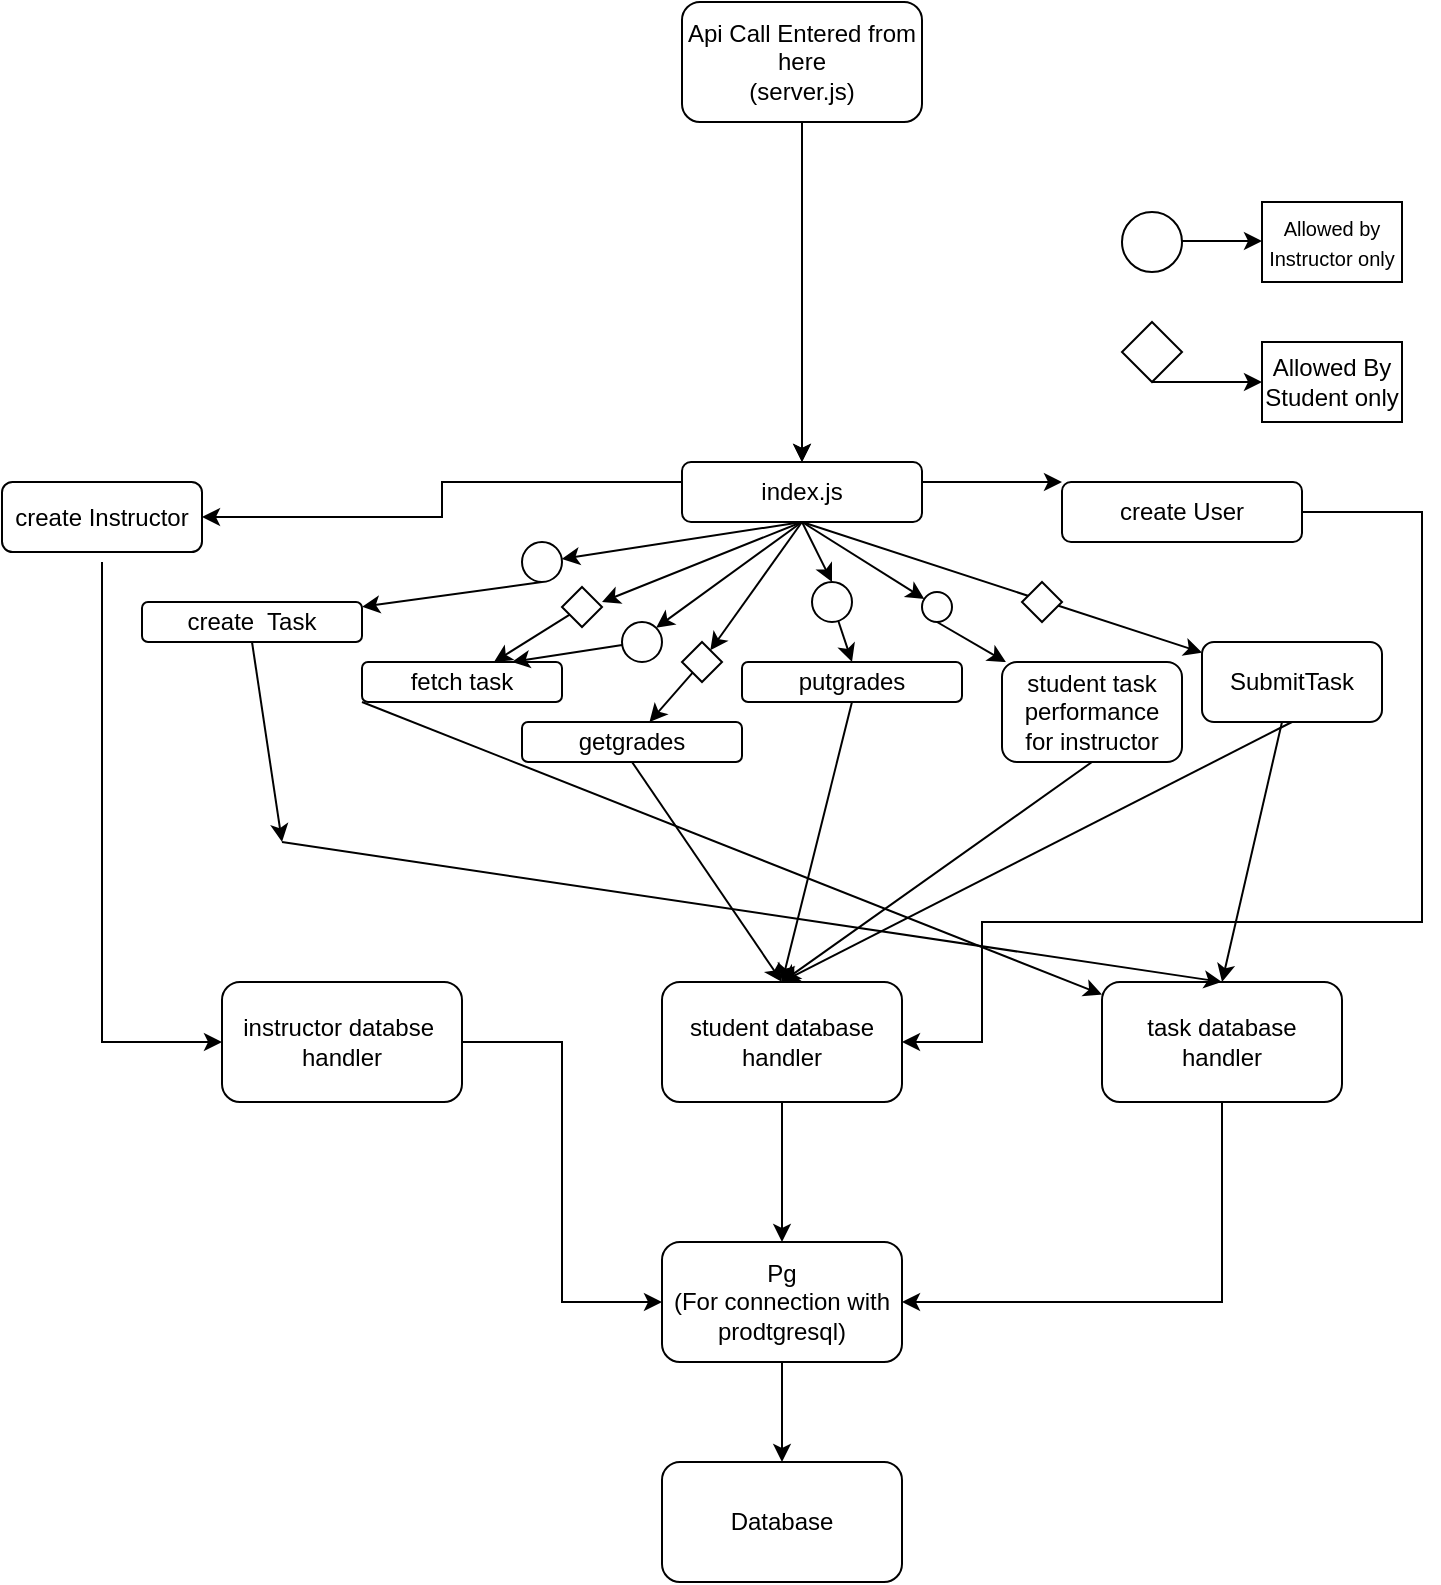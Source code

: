 <mxfile version="13.5.3" type="device"><diagram id="To8EbIUCO1EOyzG-bjYK" name="Page-1"><mxGraphModel dx="1038" dy="548" grid="1" gridSize="10" guides="1" tooltips="1" connect="1" arrows="1" fold="1" page="1" pageScale="1" pageWidth="850" pageHeight="1100" math="0" shadow="0"><root><mxCell id="0"/><mxCell id="1" parent="0"/><mxCell id="P4rewkRWY7gK8YSBbPWE-1" value="Api Call Entered from here&lt;br&gt;(server.js)" style="rounded=1;whiteSpace=wrap;html=1;" parent="1" vertex="1"><mxGeometry x="350" y="10" width="120" height="60" as="geometry"/></mxCell><mxCell id="P4rewkRWY7gK8YSBbPWE-2" value="" style="endArrow=classic;html=1;exitX=0.5;exitY=1;exitDx=0;exitDy=0;entryX=0.5;entryY=0;entryDx=0;entryDy=0;" parent="1" source="P4rewkRWY7gK8YSBbPWE-1" target="P4rewkRWY7gK8YSBbPWE-5" edge="1"><mxGeometry width="50" height="50" relative="1" as="geometry"><mxPoint x="400" y="310" as="sourcePoint"/><mxPoint x="410" y="120" as="targetPoint"/></mxGeometry></mxCell><mxCell id="P4rewkRWY7gK8YSBbPWE-52" style="edgeStyle=orthogonalEdgeStyle;rounded=0;orthogonalLoop=1;jettySize=auto;html=1;entryX=1;entryY=0.5;entryDx=0;entryDy=0;exitX=0;exitY=0.25;exitDx=0;exitDy=0;" parent="1" source="P4rewkRWY7gK8YSBbPWE-5" target="P4rewkRWY7gK8YSBbPWE-48" edge="1"><mxGeometry relative="1" as="geometry"><mxPoint x="350" y="150" as="sourcePoint"/><Array as="points"><mxPoint x="350" y="250"/><mxPoint x="230" y="250"/><mxPoint x="230" y="268"/></Array></mxGeometry></mxCell><mxCell id="P4rewkRWY7gK8YSBbPWE-55" style="edgeStyle=orthogonalEdgeStyle;rounded=0;orthogonalLoop=1;jettySize=auto;html=1;exitX=1;exitY=0.25;exitDx=0;exitDy=0;" parent="1" source="P4rewkRWY7gK8YSBbPWE-5" target="P4rewkRWY7gK8YSBbPWE-54" edge="1"><mxGeometry relative="1" as="geometry"><mxPoint x="470" y="170" as="sourcePoint"/><Array as="points"><mxPoint x="470" y="250"/></Array></mxGeometry></mxCell><mxCell id="P4rewkRWY7gK8YSBbPWE-4" value="" style="endArrow=classic;html=1;exitX=0.5;exitY=1;exitDx=0;exitDy=0;" parent="1" target="P4rewkRWY7gK8YSBbPWE-5" edge="1"><mxGeometry width="50" height="50" relative="1" as="geometry"><mxPoint x="410" y="180" as="sourcePoint"/><mxPoint x="410" y="220" as="targetPoint"/></mxGeometry></mxCell><mxCell id="P4rewkRWY7gK8YSBbPWE-5" value="index.js" style="rounded=1;whiteSpace=wrap;html=1;" parent="1" vertex="1"><mxGeometry x="350" y="240" width="120" height="30" as="geometry"/></mxCell><mxCell id="P4rewkRWY7gK8YSBbPWE-6" value="" style="endArrow=classic;html=1;exitX=0.5;exitY=1;exitDx=0;exitDy=0;" parent="1" source="P4rewkRWY7gK8YSBbPWE-30" target="P4rewkRWY7gK8YSBbPWE-7" edge="1"><mxGeometry width="50" height="50" relative="1" as="geometry"><mxPoint x="350" y="300" as="sourcePoint"/><mxPoint x="80" y="320" as="targetPoint"/></mxGeometry></mxCell><mxCell id="P4rewkRWY7gK8YSBbPWE-7" value="create&amp;nbsp; Task" style="rounded=1;whiteSpace=wrap;html=1;" parent="1" vertex="1"><mxGeometry x="80" y="310" width="110" height="20" as="geometry"/></mxCell><mxCell id="P4rewkRWY7gK8YSBbPWE-8" value="" style="endArrow=classic;html=1;" parent="1" source="P4rewkRWY7gK8YSBbPWE-36" target="P4rewkRWY7gK8YSBbPWE-9" edge="1"><mxGeometry width="50" height="50" relative="1" as="geometry"><mxPoint x="410" y="270" as="sourcePoint"/><mxPoint x="240" y="320" as="targetPoint"/></mxGeometry></mxCell><mxCell id="P4rewkRWY7gK8YSBbPWE-9" value="fetch task" style="rounded=1;whiteSpace=wrap;html=1;" parent="1" vertex="1"><mxGeometry x="190" y="340" width="100" height="20" as="geometry"/></mxCell><mxCell id="P4rewkRWY7gK8YSBbPWE-10" value="" style="endArrow=classic;html=1;" parent="1" source="P4rewkRWY7gK8YSBbPWE-38" target="P4rewkRWY7gK8YSBbPWE-11" edge="1"><mxGeometry width="50" height="50" relative="1" as="geometry"><mxPoint x="410" y="270" as="sourcePoint"/><mxPoint x="360" y="320" as="targetPoint"/></mxGeometry></mxCell><mxCell id="P4rewkRWY7gK8YSBbPWE-11" value="getgrades" style="rounded=1;whiteSpace=wrap;html=1;" parent="1" vertex="1"><mxGeometry x="270" y="370" width="110" height="20" as="geometry"/></mxCell><mxCell id="P4rewkRWY7gK8YSBbPWE-12" value="putgrades" style="rounded=1;whiteSpace=wrap;html=1;" parent="1" vertex="1"><mxGeometry x="380" y="340" width="110" height="20" as="geometry"/></mxCell><mxCell id="P4rewkRWY7gK8YSBbPWE-13" value="" style="endArrow=classic;html=1;entryX=0.5;entryY=0;entryDx=0;entryDy=0;" parent="1" source="P4rewkRWY7gK8YSBbPWE-32" target="P4rewkRWY7gK8YSBbPWE-12" edge="1"><mxGeometry width="50" height="50" relative="1" as="geometry"><mxPoint x="410" y="270" as="sourcePoint"/><mxPoint x="390" y="250" as="targetPoint"/></mxGeometry></mxCell><mxCell id="P4rewkRWY7gK8YSBbPWE-14" value="" style="endArrow=classic;html=1;exitX=0.5;exitY=1;exitDx=0;exitDy=0;" parent="1" source="P4rewkRWY7gK8YSBbPWE-34" target="P4rewkRWY7gK8YSBbPWE-15" edge="1"><mxGeometry width="50" height="50" relative="1" as="geometry"><mxPoint x="340" y="300" as="sourcePoint"/><mxPoint x="600" y="320" as="targetPoint"/></mxGeometry></mxCell><mxCell id="P4rewkRWY7gK8YSBbPWE-15" value="student task performance&lt;br&gt;for instructor" style="rounded=1;whiteSpace=wrap;html=1;" parent="1" vertex="1"><mxGeometry x="510" y="340" width="90" height="50" as="geometry"/></mxCell><mxCell id="P4rewkRWY7gK8YSBbPWE-16" value="" style="endArrow=classic;html=1;" parent="1" target="P4rewkRWY7gK8YSBbPWE-17" edge="1"><mxGeometry width="50" height="50" relative="1" as="geometry"><mxPoint x="410" y="270" as="sourcePoint"/><mxPoint x="660" y="330" as="targetPoint"/></mxGeometry></mxCell><mxCell id="P4rewkRWY7gK8YSBbPWE-17" value="SubmitTask" style="rounded=1;whiteSpace=wrap;html=1;" parent="1" vertex="1"><mxGeometry x="610" y="330" width="90" height="40" as="geometry"/></mxCell><mxCell id="P4rewkRWY7gK8YSBbPWE-58" style="edgeStyle=orthogonalEdgeStyle;rounded=0;orthogonalLoop=1;jettySize=auto;html=1;entryX=0;entryY=0.5;entryDx=0;entryDy=0;" parent="1" source="P4rewkRWY7gK8YSBbPWE-18" target="P4rewkRWY7gK8YSBbPWE-57" edge="1"><mxGeometry relative="1" as="geometry"/></mxCell><mxCell id="P4rewkRWY7gK8YSBbPWE-18" value="instructor databse&amp;nbsp;&lt;br&gt;handler" style="rounded=1;whiteSpace=wrap;html=1;" parent="1" vertex="1"><mxGeometry x="120" y="500" width="120" height="60" as="geometry"/></mxCell><mxCell id="P4rewkRWY7gK8YSBbPWE-59" style="edgeStyle=orthogonalEdgeStyle;rounded=0;orthogonalLoop=1;jettySize=auto;html=1;" parent="1" source="P4rewkRWY7gK8YSBbPWE-19" target="P4rewkRWY7gK8YSBbPWE-57" edge="1"><mxGeometry relative="1" as="geometry"/></mxCell><mxCell id="P4rewkRWY7gK8YSBbPWE-19" value="student database handler" style="rounded=1;whiteSpace=wrap;html=1;" parent="1" vertex="1"><mxGeometry x="340" y="500" width="120" height="60" as="geometry"/></mxCell><mxCell id="P4rewkRWY7gK8YSBbPWE-60" style="edgeStyle=orthogonalEdgeStyle;rounded=0;orthogonalLoop=1;jettySize=auto;html=1;entryX=1;entryY=0.5;entryDx=0;entryDy=0;exitX=0.5;exitY=1;exitDx=0;exitDy=0;" parent="1" source="P4rewkRWY7gK8YSBbPWE-21" target="P4rewkRWY7gK8YSBbPWE-57" edge="1"><mxGeometry relative="1" as="geometry"/></mxCell><mxCell id="P4rewkRWY7gK8YSBbPWE-21" value="task database handler" style="rounded=1;whiteSpace=wrap;html=1;" parent="1" vertex="1"><mxGeometry x="560" y="500" width="120" height="60" as="geometry"/></mxCell><mxCell id="P4rewkRWY7gK8YSBbPWE-22" value="" style="endArrow=classic;html=1;exitX=0.5;exitY=1;exitDx=0;exitDy=0;" parent="1" source="P4rewkRWY7gK8YSBbPWE-7" edge="1"><mxGeometry width="50" height="50" relative="1" as="geometry"><mxPoint x="340" y="530" as="sourcePoint"/><mxPoint x="150" y="430" as="targetPoint"/></mxGeometry></mxCell><mxCell id="P4rewkRWY7gK8YSBbPWE-23" value="" style="endArrow=classic;html=1;exitX=0;exitY=1;exitDx=0;exitDy=0;" parent="1" source="P4rewkRWY7gK8YSBbPWE-9" target="P4rewkRWY7gK8YSBbPWE-21" edge="1"><mxGeometry width="50" height="50" relative="1" as="geometry"><mxPoint x="340" y="530" as="sourcePoint"/><mxPoint x="390" y="480" as="targetPoint"/></mxGeometry></mxCell><mxCell id="P4rewkRWY7gK8YSBbPWE-24" value="" style="endArrow=classic;html=1;entryX=0.5;entryY=0;entryDx=0;entryDy=0;exitX=0.5;exitY=1;exitDx=0;exitDy=0;" parent="1" source="P4rewkRWY7gK8YSBbPWE-12" target="P4rewkRWY7gK8YSBbPWE-19" edge="1"><mxGeometry width="50" height="50" relative="1" as="geometry"><mxPoint x="340" y="530" as="sourcePoint"/><mxPoint x="390" y="480" as="targetPoint"/></mxGeometry></mxCell><mxCell id="P4rewkRWY7gK8YSBbPWE-25" value="" style="endArrow=classic;html=1;exitX=0.5;exitY=1;exitDx=0;exitDy=0;" parent="1" source="P4rewkRWY7gK8YSBbPWE-11" edge="1"><mxGeometry width="50" height="50" relative="1" as="geometry"><mxPoint x="340" y="530" as="sourcePoint"/><mxPoint x="400" y="500" as="targetPoint"/></mxGeometry></mxCell><mxCell id="P4rewkRWY7gK8YSBbPWE-26" value="" style="endArrow=classic;html=1;entryX=0.5;entryY=0;entryDx=0;entryDy=0;" parent="1" target="P4rewkRWY7gK8YSBbPWE-21" edge="1"><mxGeometry width="50" height="50" relative="1" as="geometry"><mxPoint x="150" y="430" as="sourcePoint"/><mxPoint x="410" y="440" as="targetPoint"/></mxGeometry></mxCell><mxCell id="P4rewkRWY7gK8YSBbPWE-27" value="" style="endArrow=classic;html=1;exitX=0.5;exitY=1;exitDx=0;exitDy=0;entryX=0.5;entryY=0;entryDx=0;entryDy=0;" parent="1" source="P4rewkRWY7gK8YSBbPWE-15" target="P4rewkRWY7gK8YSBbPWE-19" edge="1"><mxGeometry width="50" height="50" relative="1" as="geometry"><mxPoint x="360" y="490" as="sourcePoint"/><mxPoint x="410" y="440" as="targetPoint"/></mxGeometry></mxCell><mxCell id="P4rewkRWY7gK8YSBbPWE-28" value="" style="endArrow=classic;html=1;exitX=0.5;exitY=1;exitDx=0;exitDy=0;entryX=0.5;entryY=0;entryDx=0;entryDy=0;" parent="1" source="P4rewkRWY7gK8YSBbPWE-17" target="P4rewkRWY7gK8YSBbPWE-19" edge="1"><mxGeometry width="50" height="50" relative="1" as="geometry"><mxPoint x="360" y="490" as="sourcePoint"/><mxPoint x="410" y="440" as="targetPoint"/></mxGeometry></mxCell><mxCell id="P4rewkRWY7gK8YSBbPWE-29" value="" style="endArrow=classic;html=1;entryX=0.5;entryY=0;entryDx=0;entryDy=0;" parent="1" target="P4rewkRWY7gK8YSBbPWE-21" edge="1"><mxGeometry width="50" height="50" relative="1" as="geometry"><mxPoint x="650" y="370" as="sourcePoint"/><mxPoint x="410" y="440" as="targetPoint"/></mxGeometry></mxCell><mxCell id="P4rewkRWY7gK8YSBbPWE-30" value="" style="ellipse;whiteSpace=wrap;html=1;aspect=fixed;" parent="1" vertex="1"><mxGeometry x="270" y="280" width="20" height="20" as="geometry"/></mxCell><mxCell id="P4rewkRWY7gK8YSBbPWE-31" value="" style="endArrow=classic;html=1;exitX=0.5;exitY=1;exitDx=0;exitDy=0;" parent="1" source="P4rewkRWY7gK8YSBbPWE-5" target="P4rewkRWY7gK8YSBbPWE-30" edge="1"><mxGeometry width="50" height="50" relative="1" as="geometry"><mxPoint x="410" y="270" as="sourcePoint"/><mxPoint x="190" y="310" as="targetPoint"/></mxGeometry></mxCell><mxCell id="P4rewkRWY7gK8YSBbPWE-32" value="" style="ellipse;whiteSpace=wrap;html=1;aspect=fixed;" parent="1" vertex="1"><mxGeometry x="415" y="300" width="20" height="20" as="geometry"/></mxCell><mxCell id="P4rewkRWY7gK8YSBbPWE-33" value="" style="endArrow=classic;html=1;entryX=0.5;entryY=0;entryDx=0;entryDy=0;" parent="1" target="P4rewkRWY7gK8YSBbPWE-32" edge="1"><mxGeometry width="50" height="50" relative="1" as="geometry"><mxPoint x="410" y="270" as="sourcePoint"/><mxPoint x="435" y="340" as="targetPoint"/></mxGeometry></mxCell><mxCell id="P4rewkRWY7gK8YSBbPWE-34" value="" style="ellipse;whiteSpace=wrap;html=1;aspect=fixed;" parent="1" vertex="1"><mxGeometry x="470" y="305" width="15" height="15" as="geometry"/></mxCell><mxCell id="P4rewkRWY7gK8YSBbPWE-35" value="" style="endArrow=classic;html=1;exitX=0.5;exitY=1;exitDx=0;exitDy=0;" parent="1" source="P4rewkRWY7gK8YSBbPWE-5" target="P4rewkRWY7gK8YSBbPWE-34" edge="1"><mxGeometry width="50" height="50" relative="1" as="geometry"><mxPoint x="410" y="270" as="sourcePoint"/><mxPoint x="516.842" y="340" as="targetPoint"/></mxGeometry></mxCell><mxCell id="P4rewkRWY7gK8YSBbPWE-36" value="" style="rhombus;whiteSpace=wrap;html=1;" parent="1" vertex="1"><mxGeometry x="290" y="302.5" width="20" height="20" as="geometry"/></mxCell><mxCell id="P4rewkRWY7gK8YSBbPWE-37" value="" style="endArrow=classic;html=1;entryX=0.75;entryY=0;entryDx=0;entryDy=0;" parent="1" target="P4rewkRWY7gK8YSBbPWE-9" edge="1" source="iTuICw-J2qi6-doTgufW-2"><mxGeometry width="50" height="50" relative="1" as="geometry"><mxPoint x="410" y="270" as="sourcePoint"/><mxPoint x="261.25" y="340" as="targetPoint"/></mxGeometry></mxCell><mxCell id="P4rewkRWY7gK8YSBbPWE-38" value="" style="rhombus;whiteSpace=wrap;html=1;" parent="1" vertex="1"><mxGeometry x="350" y="330" width="20" height="20" as="geometry"/></mxCell><mxCell id="P4rewkRWY7gK8YSBbPWE-39" value="" style="endArrow=classic;html=1;" parent="1" target="P4rewkRWY7gK8YSBbPWE-38" edge="1"><mxGeometry width="50" height="50" relative="1" as="geometry"><mxPoint x="410" y="270" as="sourcePoint"/><mxPoint x="332.727" y="370" as="targetPoint"/></mxGeometry></mxCell><mxCell id="P4rewkRWY7gK8YSBbPWE-40" value="" style="rhombus;whiteSpace=wrap;html=1;" parent="1" vertex="1"><mxGeometry x="520" y="300" width="20" height="20" as="geometry"/></mxCell><mxCell id="P4rewkRWY7gK8YSBbPWE-42" value="" style="endArrow=classic;html=1;exitX=1;exitY=0.5;exitDx=0;exitDy=0;" parent="1" edge="1"><mxGeometry width="50" height="50" relative="1" as="geometry"><mxPoint x="600" y="129.5" as="sourcePoint"/><mxPoint x="640" y="129.5" as="targetPoint"/></mxGeometry></mxCell><mxCell id="P4rewkRWY7gK8YSBbPWE-43" value="&lt;font size=&quot;1&quot;&gt;Allowed by Instructor only&lt;/font&gt;" style="rounded=0;whiteSpace=wrap;html=1;" parent="1" vertex="1"><mxGeometry x="640" y="110" width="70" height="40" as="geometry"/></mxCell><mxCell id="P4rewkRWY7gK8YSBbPWE-44" value="" style="rhombus;whiteSpace=wrap;html=1;" parent="1" vertex="1"><mxGeometry x="570" y="170" width="30" height="30" as="geometry"/></mxCell><mxCell id="P4rewkRWY7gK8YSBbPWE-45" value="" style="endArrow=classic;html=1;exitX=0.5;exitY=1;exitDx=0;exitDy=0;" parent="1" source="P4rewkRWY7gK8YSBbPWE-44" target="P4rewkRWY7gK8YSBbPWE-46" edge="1"><mxGeometry width="50" height="50" relative="1" as="geometry"><mxPoint x="390" y="370" as="sourcePoint"/><mxPoint x="620" y="270" as="targetPoint"/></mxGeometry></mxCell><mxCell id="P4rewkRWY7gK8YSBbPWE-46" value="Allowed By&lt;br&gt;Student only" style="rounded=0;whiteSpace=wrap;html=1;" parent="1" vertex="1"><mxGeometry x="640" y="180" width="70" height="40" as="geometry"/></mxCell><mxCell id="P4rewkRWY7gK8YSBbPWE-53" style="edgeStyle=orthogonalEdgeStyle;rounded=0;orthogonalLoop=1;jettySize=auto;html=1;entryX=0;entryY=0.5;entryDx=0;entryDy=0;" parent="1" target="P4rewkRWY7gK8YSBbPWE-18" edge="1"><mxGeometry relative="1" as="geometry"><mxPoint x="60" y="290" as="sourcePoint"/><Array as="points"><mxPoint x="60" y="530"/></Array></mxGeometry></mxCell><mxCell id="P4rewkRWY7gK8YSBbPWE-48" value="create Instructor" style="rounded=1;whiteSpace=wrap;html=1;" parent="1" vertex="1"><mxGeometry x="10" y="250" width="100" height="35" as="geometry"/></mxCell><mxCell id="P4rewkRWY7gK8YSBbPWE-51" value="" style="ellipse;whiteSpace=wrap;html=1;aspect=fixed;" parent="1" vertex="1"><mxGeometry x="570" y="115" width="30" height="30" as="geometry"/></mxCell><mxCell id="P4rewkRWY7gK8YSBbPWE-56" style="edgeStyle=orthogonalEdgeStyle;rounded=0;orthogonalLoop=1;jettySize=auto;html=1;entryX=1;entryY=0.5;entryDx=0;entryDy=0;exitX=1;exitY=0.5;exitDx=0;exitDy=0;" parent="1" source="P4rewkRWY7gK8YSBbPWE-54" target="P4rewkRWY7gK8YSBbPWE-19" edge="1"><mxGeometry relative="1" as="geometry"><Array as="points"><mxPoint x="720" y="265"/><mxPoint x="720" y="470"/><mxPoint x="500" y="470"/><mxPoint x="500" y="530"/></Array></mxGeometry></mxCell><mxCell id="P4rewkRWY7gK8YSBbPWE-54" value="create User" style="rounded=1;whiteSpace=wrap;html=1;" parent="1" vertex="1"><mxGeometry x="540" y="250" width="120" height="30" as="geometry"/></mxCell><mxCell id="P4rewkRWY7gK8YSBbPWE-62" style="edgeStyle=orthogonalEdgeStyle;rounded=0;orthogonalLoop=1;jettySize=auto;html=1;entryX=0.5;entryY=0;entryDx=0;entryDy=0;" parent="1" source="P4rewkRWY7gK8YSBbPWE-57" target="P4rewkRWY7gK8YSBbPWE-61" edge="1"><mxGeometry relative="1" as="geometry"/></mxCell><mxCell id="P4rewkRWY7gK8YSBbPWE-57" value="Pg&lt;br&gt;(For connection with prodtgresql)" style="rounded=1;whiteSpace=wrap;html=1;" parent="1" vertex="1"><mxGeometry x="340" y="630" width="120" height="60" as="geometry"/></mxCell><mxCell id="P4rewkRWY7gK8YSBbPWE-61" value="Database" style="rounded=1;whiteSpace=wrap;html=1;" parent="1" vertex="1"><mxGeometry x="340" y="740" width="120" height="60" as="geometry"/></mxCell><mxCell id="iTuICw-J2qi6-doTgufW-2" value="" style="ellipse;whiteSpace=wrap;html=1;aspect=fixed;" vertex="1" parent="1"><mxGeometry x="320" y="320" width="20" height="20" as="geometry"/></mxCell><mxCell id="iTuICw-J2qi6-doTgufW-3" value="" style="endArrow=classic;html=1;" edge="1" parent="1"><mxGeometry width="50" height="50" relative="1" as="geometry"><mxPoint x="410" y="270" as="sourcePoint"/><mxPoint x="310" y="310" as="targetPoint"/></mxGeometry></mxCell><mxCell id="iTuICw-J2qi6-doTgufW-5" value="" style="endArrow=classic;html=1;entryX=1;entryY=0;entryDx=0;entryDy=0;" edge="1" parent="1" target="iTuICw-J2qi6-doTgufW-2"><mxGeometry width="50" height="50" relative="1" as="geometry"><mxPoint x="410" y="270" as="sourcePoint"/><mxPoint x="450" y="260" as="targetPoint"/></mxGeometry></mxCell></root></mxGraphModel></diagram></mxfile>